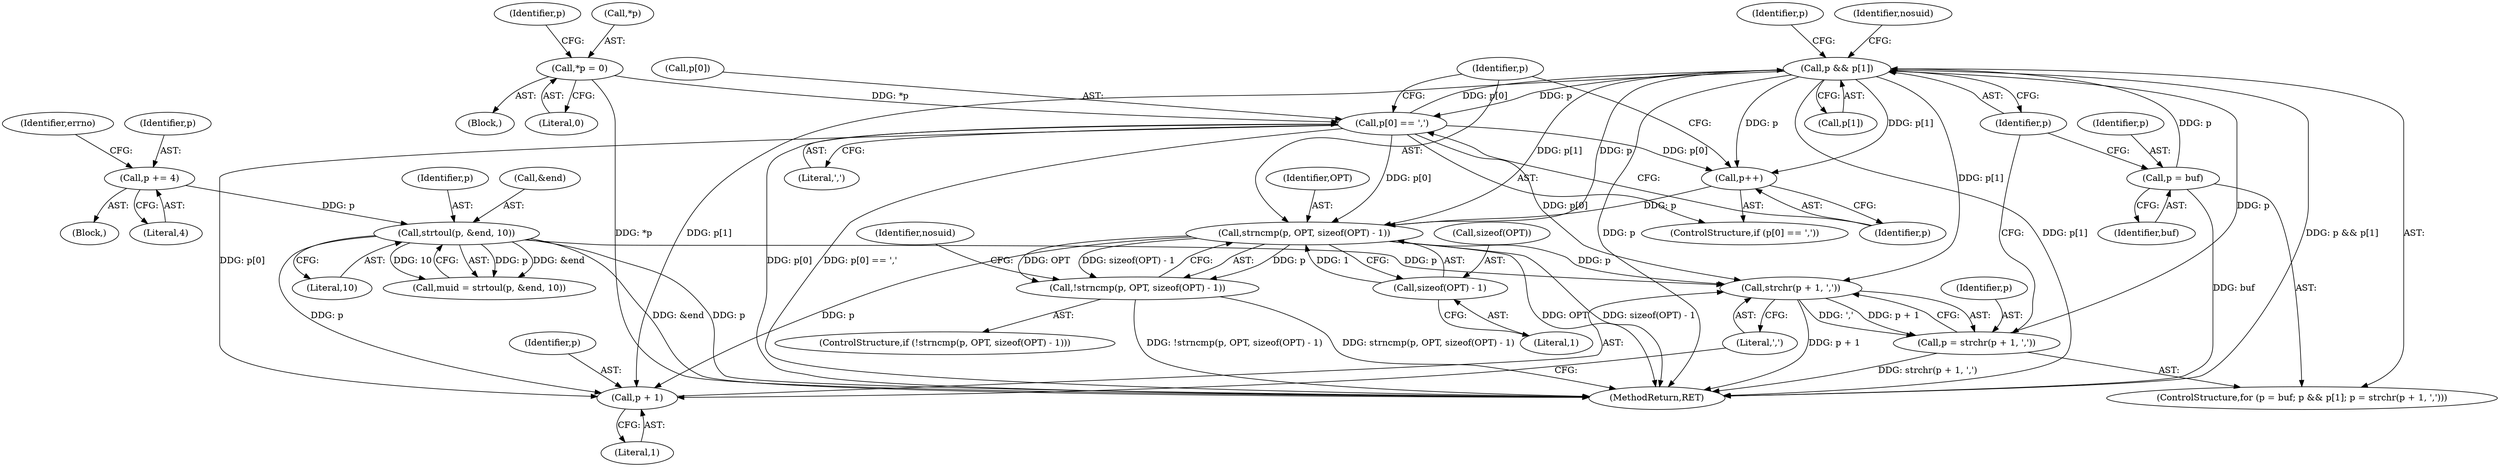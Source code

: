 digraph "0_enlightment_666df815cd86a50343859bce36c5cf968c5f38b0@array" {
"1000621" [label="(Call,p && p[1])"];
"1000626" [label="(Call,p = strchr(p + 1, ','))"];
"1000628" [label="(Call,strchr(p + 1, ','))"];
"1000621" [label="(Call,p && p[1])"];
"1000635" [label="(Call,p[0] == ',')"];
"1000572" [label="(Call,*p = 0)"];
"1000618" [label="(Call,p = buf)"];
"1000679" [label="(Call,strtoul(p, &end, 10))"];
"1000671" [label="(Call,p += 4)"];
"1000644" [label="(Call,strncmp(p, OPT, sizeof(OPT) - 1))"];
"1000640" [label="(Call,p++)"];
"1000647" [label="(Call,sizeof(OPT) - 1)"];
"1000629" [label="(Call,p + 1)"];
"1000643" [label="(Call,!strncmp(p, OPT, sizeof(OPT) - 1))"];
"1000641" [label="(Identifier,p)"];
"1000680" [label="(Identifier,p)"];
"1000681" [label="(Call,&end)"];
"1000618" [label="(Call,p = buf)"];
"1000640" [label="(Call,p++)"];
"1000637" [label="(Identifier,p)"];
"1000634" [label="(ControlStructure,if (p[0] == ','))"];
"1000673" [label="(Literal,4)"];
"1000621" [label="(Call,p && p[1])"];
"1000622" [label="(Identifier,p)"];
"1000672" [label="(Identifier,p)"];
"1000572" [label="(Call,*p = 0)"];
"1000619" [label="(Identifier,p)"];
"1000627" [label="(Identifier,p)"];
"1000552" [label="(Block,)"];
"1000650" [label="(Literal,1)"];
"1000630" [label="(Identifier,p)"];
"1000675" [label="(Identifier,errno)"];
"1000636" [label="(Call,p[0])"];
"1000671" [label="(Call,p += 4)"];
"1000628" [label="(Call,strchr(p + 1, ','))"];
"1000647" [label="(Call,sizeof(OPT) - 1)"];
"1000577" [label="(Identifier,p)"];
"1000632" [label="(Literal,',')"];
"1000645" [label="(Identifier,p)"];
"1000670" [label="(Block,)"];
"1000626" [label="(Call,p = strchr(p + 1, ','))"];
"1000646" [label="(Identifier,OPT)"];
"1000683" [label="(Literal,10)"];
"1000629" [label="(Call,p + 1)"];
"1000573" [label="(Call,*p)"];
"1000648" [label="(Call,sizeof(OPT))"];
"1000717" [label="(Identifier,nosuid)"];
"1000639" [label="(Literal,',')"];
"1000575" [label="(Literal,0)"];
"1000644" [label="(Call,strncmp(p, OPT, sizeof(OPT) - 1))"];
"1000620" [label="(Identifier,buf)"];
"1000643" [label="(Call,!strncmp(p, OPT, sizeof(OPT) - 1))"];
"1000642" [label="(ControlStructure,if (!strncmp(p, OPT, sizeof(OPT) - 1)))"];
"1000730" [label="(MethodReturn,RET)"];
"1000617" [label="(ControlStructure,for (p = buf; p && p[1]; p = strchr(p + 1, ',')))"];
"1000677" [label="(Call,muid = strtoul(p, &end, 10))"];
"1000653" [label="(Identifier,nosuid)"];
"1000623" [label="(Call,p[1])"];
"1000679" [label="(Call,strtoul(p, &end, 10))"];
"1000631" [label="(Literal,1)"];
"1000635" [label="(Call,p[0] == ',')"];
"1000621" -> "1000617"  [label="AST: "];
"1000621" -> "1000622"  [label="CFG: "];
"1000621" -> "1000623"  [label="CFG: "];
"1000622" -> "1000621"  [label="AST: "];
"1000623" -> "1000621"  [label="AST: "];
"1000637" -> "1000621"  [label="CFG: "];
"1000717" -> "1000621"  [label="CFG: "];
"1000621" -> "1000730"  [label="DDG: p"];
"1000621" -> "1000730"  [label="DDG: p[1]"];
"1000621" -> "1000730"  [label="DDG: p && p[1]"];
"1000626" -> "1000621"  [label="DDG: p"];
"1000635" -> "1000621"  [label="DDG: p[0]"];
"1000618" -> "1000621"  [label="DDG: p"];
"1000621" -> "1000628"  [label="DDG: p[1]"];
"1000621" -> "1000629"  [label="DDG: p[1]"];
"1000621" -> "1000635"  [label="DDG: p"];
"1000621" -> "1000640"  [label="DDG: p"];
"1000621" -> "1000640"  [label="DDG: p[1]"];
"1000621" -> "1000644"  [label="DDG: p[1]"];
"1000621" -> "1000644"  [label="DDG: p"];
"1000626" -> "1000617"  [label="AST: "];
"1000626" -> "1000628"  [label="CFG: "];
"1000627" -> "1000626"  [label="AST: "];
"1000628" -> "1000626"  [label="AST: "];
"1000622" -> "1000626"  [label="CFG: "];
"1000626" -> "1000730"  [label="DDG: strchr(p + 1, ',')"];
"1000628" -> "1000626"  [label="DDG: p + 1"];
"1000628" -> "1000626"  [label="DDG: ','"];
"1000628" -> "1000632"  [label="CFG: "];
"1000629" -> "1000628"  [label="AST: "];
"1000632" -> "1000628"  [label="AST: "];
"1000628" -> "1000730"  [label="DDG: p + 1"];
"1000679" -> "1000628"  [label="DDG: p"];
"1000635" -> "1000628"  [label="DDG: p[0]"];
"1000644" -> "1000628"  [label="DDG: p"];
"1000635" -> "1000634"  [label="AST: "];
"1000635" -> "1000639"  [label="CFG: "];
"1000636" -> "1000635"  [label="AST: "];
"1000639" -> "1000635"  [label="AST: "];
"1000641" -> "1000635"  [label="CFG: "];
"1000645" -> "1000635"  [label="CFG: "];
"1000635" -> "1000730"  [label="DDG: p[0] == ','"];
"1000635" -> "1000730"  [label="DDG: p[0]"];
"1000635" -> "1000629"  [label="DDG: p[0]"];
"1000572" -> "1000635"  [label="DDG: *p"];
"1000635" -> "1000640"  [label="DDG: p[0]"];
"1000635" -> "1000644"  [label="DDG: p[0]"];
"1000572" -> "1000552"  [label="AST: "];
"1000572" -> "1000575"  [label="CFG: "];
"1000573" -> "1000572"  [label="AST: "];
"1000575" -> "1000572"  [label="AST: "];
"1000577" -> "1000572"  [label="CFG: "];
"1000572" -> "1000730"  [label="DDG: *p"];
"1000618" -> "1000617"  [label="AST: "];
"1000618" -> "1000620"  [label="CFG: "];
"1000619" -> "1000618"  [label="AST: "];
"1000620" -> "1000618"  [label="AST: "];
"1000622" -> "1000618"  [label="CFG: "];
"1000618" -> "1000730"  [label="DDG: buf"];
"1000679" -> "1000677"  [label="AST: "];
"1000679" -> "1000683"  [label="CFG: "];
"1000680" -> "1000679"  [label="AST: "];
"1000681" -> "1000679"  [label="AST: "];
"1000683" -> "1000679"  [label="AST: "];
"1000677" -> "1000679"  [label="CFG: "];
"1000679" -> "1000730"  [label="DDG: &end"];
"1000679" -> "1000730"  [label="DDG: p"];
"1000679" -> "1000629"  [label="DDG: p"];
"1000679" -> "1000677"  [label="DDG: p"];
"1000679" -> "1000677"  [label="DDG: &end"];
"1000679" -> "1000677"  [label="DDG: 10"];
"1000671" -> "1000679"  [label="DDG: p"];
"1000671" -> "1000670"  [label="AST: "];
"1000671" -> "1000673"  [label="CFG: "];
"1000672" -> "1000671"  [label="AST: "];
"1000673" -> "1000671"  [label="AST: "];
"1000675" -> "1000671"  [label="CFG: "];
"1000644" -> "1000643"  [label="AST: "];
"1000644" -> "1000647"  [label="CFG: "];
"1000645" -> "1000644"  [label="AST: "];
"1000646" -> "1000644"  [label="AST: "];
"1000647" -> "1000644"  [label="AST: "];
"1000643" -> "1000644"  [label="CFG: "];
"1000644" -> "1000730"  [label="DDG: OPT"];
"1000644" -> "1000730"  [label="DDG: sizeof(OPT) - 1"];
"1000644" -> "1000629"  [label="DDG: p"];
"1000644" -> "1000643"  [label="DDG: p"];
"1000644" -> "1000643"  [label="DDG: OPT"];
"1000644" -> "1000643"  [label="DDG: sizeof(OPT) - 1"];
"1000640" -> "1000644"  [label="DDG: p"];
"1000647" -> "1000644"  [label="DDG: 1"];
"1000640" -> "1000634"  [label="AST: "];
"1000640" -> "1000641"  [label="CFG: "];
"1000641" -> "1000640"  [label="AST: "];
"1000645" -> "1000640"  [label="CFG: "];
"1000647" -> "1000650"  [label="CFG: "];
"1000648" -> "1000647"  [label="AST: "];
"1000650" -> "1000647"  [label="AST: "];
"1000629" -> "1000631"  [label="CFG: "];
"1000630" -> "1000629"  [label="AST: "];
"1000631" -> "1000629"  [label="AST: "];
"1000632" -> "1000629"  [label="CFG: "];
"1000643" -> "1000642"  [label="AST: "];
"1000653" -> "1000643"  [label="CFG: "];
"1000643" -> "1000730"  [label="DDG: !strncmp(p, OPT, sizeof(OPT) - 1)"];
"1000643" -> "1000730"  [label="DDG: strncmp(p, OPT, sizeof(OPT) - 1)"];
}
